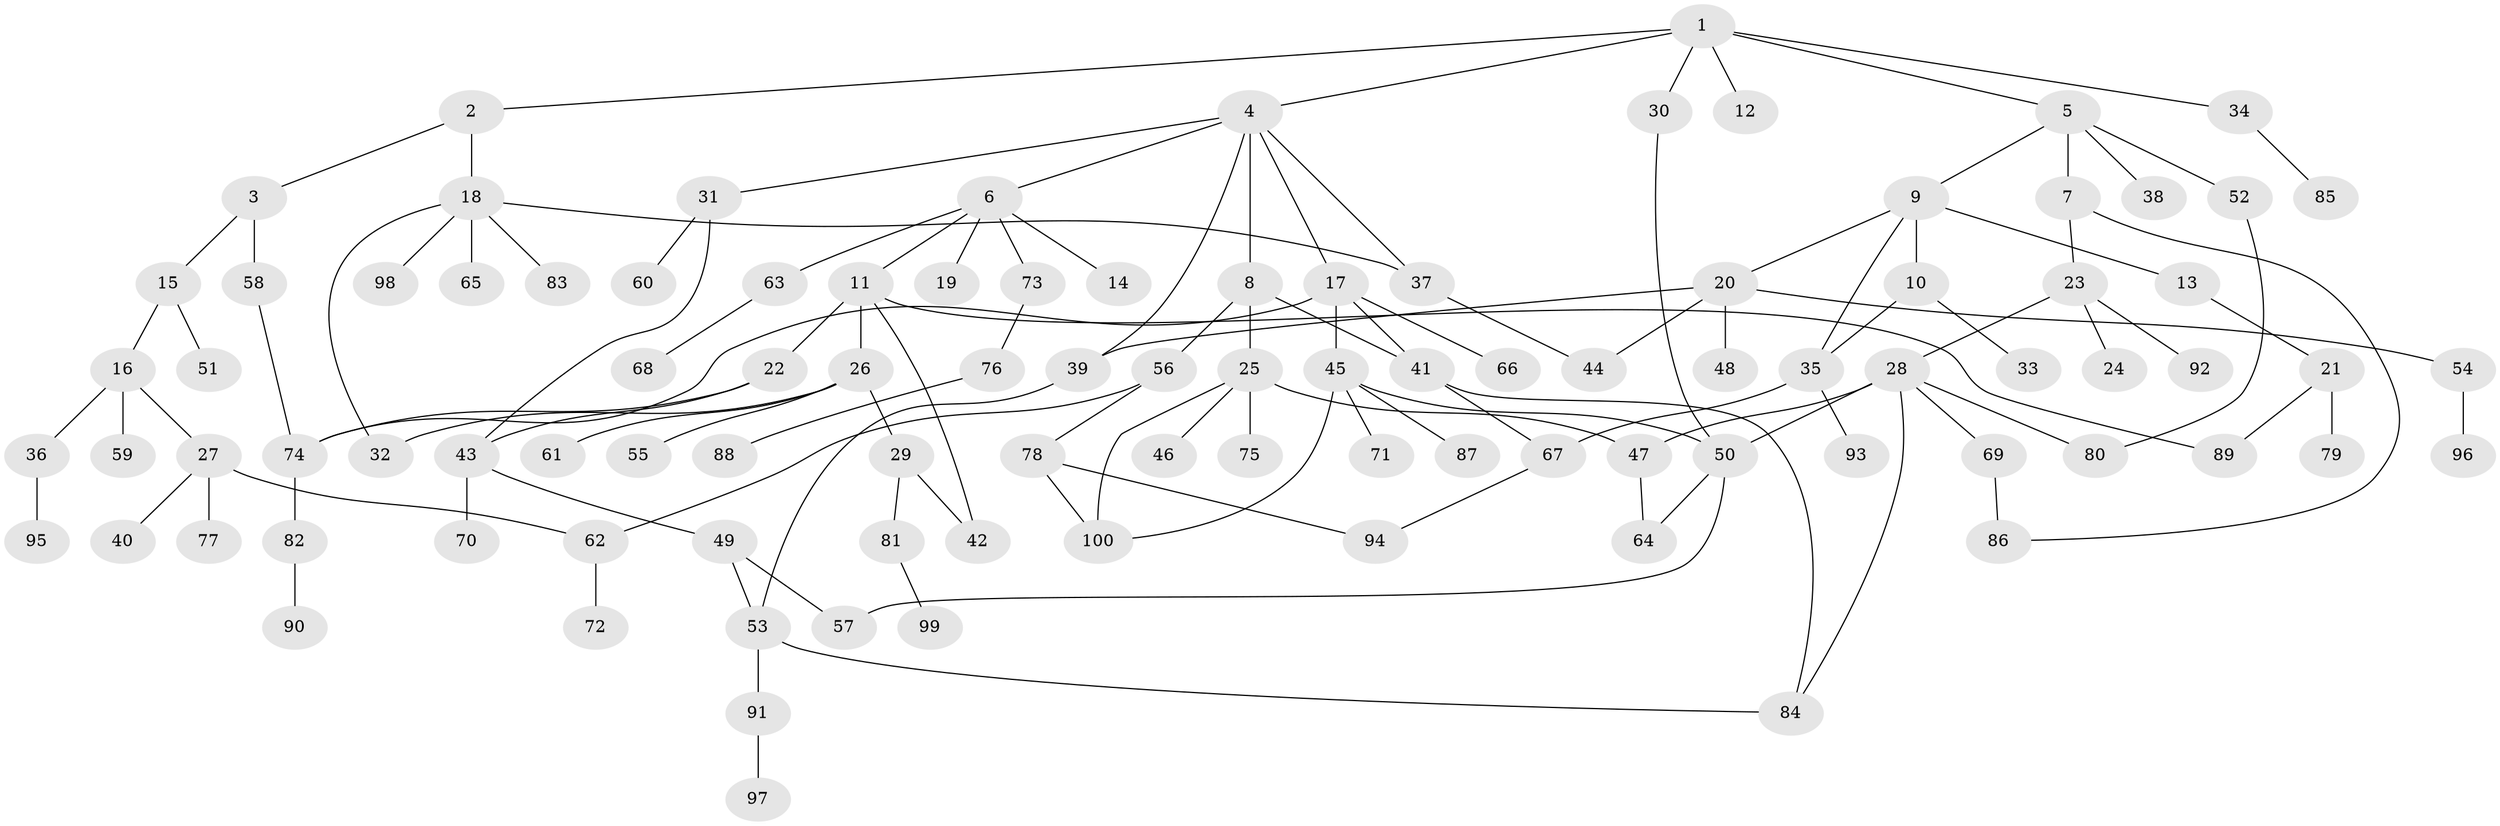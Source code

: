 // Generated by graph-tools (version 1.1) at 2025/54/02/21/25 11:54:43]
// undirected, 100 vertices, 125 edges
graph export_dot {
graph [start="1"]
  node [color=gray90,style=filled];
  1;
  2;
  3;
  4;
  5;
  6;
  7;
  8;
  9;
  10;
  11;
  12;
  13;
  14;
  15;
  16;
  17;
  18;
  19;
  20;
  21;
  22;
  23;
  24;
  25;
  26;
  27;
  28;
  29;
  30;
  31;
  32;
  33;
  34;
  35;
  36;
  37;
  38;
  39;
  40;
  41;
  42;
  43;
  44;
  45;
  46;
  47;
  48;
  49;
  50;
  51;
  52;
  53;
  54;
  55;
  56;
  57;
  58;
  59;
  60;
  61;
  62;
  63;
  64;
  65;
  66;
  67;
  68;
  69;
  70;
  71;
  72;
  73;
  74;
  75;
  76;
  77;
  78;
  79;
  80;
  81;
  82;
  83;
  84;
  85;
  86;
  87;
  88;
  89;
  90;
  91;
  92;
  93;
  94;
  95;
  96;
  97;
  98;
  99;
  100;
  1 -- 2;
  1 -- 4;
  1 -- 5;
  1 -- 12;
  1 -- 30;
  1 -- 34;
  2 -- 3;
  2 -- 18;
  3 -- 15;
  3 -- 58;
  4 -- 6;
  4 -- 8;
  4 -- 17;
  4 -- 31;
  4 -- 37;
  4 -- 39;
  5 -- 7;
  5 -- 9;
  5 -- 38;
  5 -- 52;
  6 -- 11;
  6 -- 14;
  6 -- 19;
  6 -- 63;
  6 -- 73;
  7 -- 23;
  7 -- 86;
  8 -- 25;
  8 -- 41;
  8 -- 56;
  9 -- 10;
  9 -- 13;
  9 -- 20;
  9 -- 35;
  10 -- 33;
  10 -- 35;
  11 -- 22;
  11 -- 26;
  11 -- 42;
  11 -- 89;
  13 -- 21;
  15 -- 16;
  15 -- 51;
  16 -- 27;
  16 -- 36;
  16 -- 59;
  17 -- 45;
  17 -- 66;
  17 -- 41;
  17 -- 74;
  18 -- 65;
  18 -- 83;
  18 -- 98;
  18 -- 37;
  18 -- 32;
  20 -- 44;
  20 -- 48;
  20 -- 54;
  20 -- 39;
  21 -- 79;
  21 -- 89;
  22 -- 74;
  22 -- 43;
  23 -- 24;
  23 -- 28;
  23 -- 92;
  25 -- 46;
  25 -- 47;
  25 -- 75;
  25 -- 100;
  26 -- 29;
  26 -- 32;
  26 -- 55;
  26 -- 61;
  27 -- 40;
  27 -- 62;
  27 -- 77;
  28 -- 69;
  28 -- 47;
  28 -- 50;
  28 -- 84;
  28 -- 80;
  29 -- 42;
  29 -- 81;
  30 -- 50;
  31 -- 43;
  31 -- 60;
  34 -- 85;
  35 -- 67;
  35 -- 93;
  36 -- 95;
  37 -- 44;
  39 -- 53;
  41 -- 84;
  41 -- 67;
  43 -- 49;
  43 -- 70;
  45 -- 50;
  45 -- 71;
  45 -- 87;
  45 -- 100;
  47 -- 64;
  49 -- 53;
  49 -- 57;
  50 -- 64;
  50 -- 57;
  52 -- 80;
  53 -- 84;
  53 -- 91;
  54 -- 96;
  56 -- 78;
  56 -- 62;
  58 -- 74;
  62 -- 72;
  63 -- 68;
  67 -- 94;
  69 -- 86;
  73 -- 76;
  74 -- 82;
  76 -- 88;
  78 -- 94;
  78 -- 100;
  81 -- 99;
  82 -- 90;
  91 -- 97;
}
